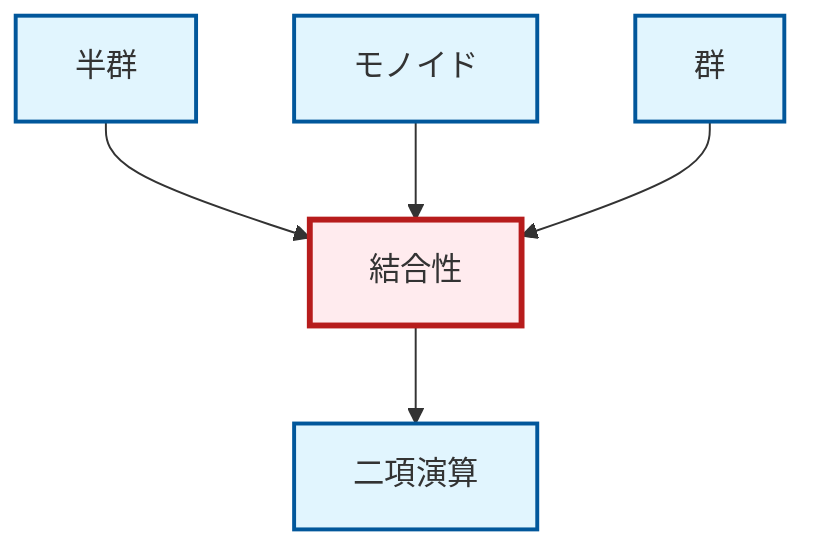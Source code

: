 graph TD
    classDef definition fill:#e1f5fe,stroke:#01579b,stroke-width:2px
    classDef theorem fill:#f3e5f5,stroke:#4a148c,stroke-width:2px
    classDef axiom fill:#fff3e0,stroke:#e65100,stroke-width:2px
    classDef example fill:#e8f5e9,stroke:#1b5e20,stroke-width:2px
    classDef current fill:#ffebee,stroke:#b71c1c,stroke-width:3px
    def-binary-operation["二項演算"]:::definition
    def-group["群"]:::definition
    def-associativity["結合性"]:::definition
    def-monoid["モノイド"]:::definition
    def-semigroup["半群"]:::definition
    def-semigroup --> def-associativity
    def-monoid --> def-associativity
    def-group --> def-associativity
    def-associativity --> def-binary-operation
    class def-associativity current